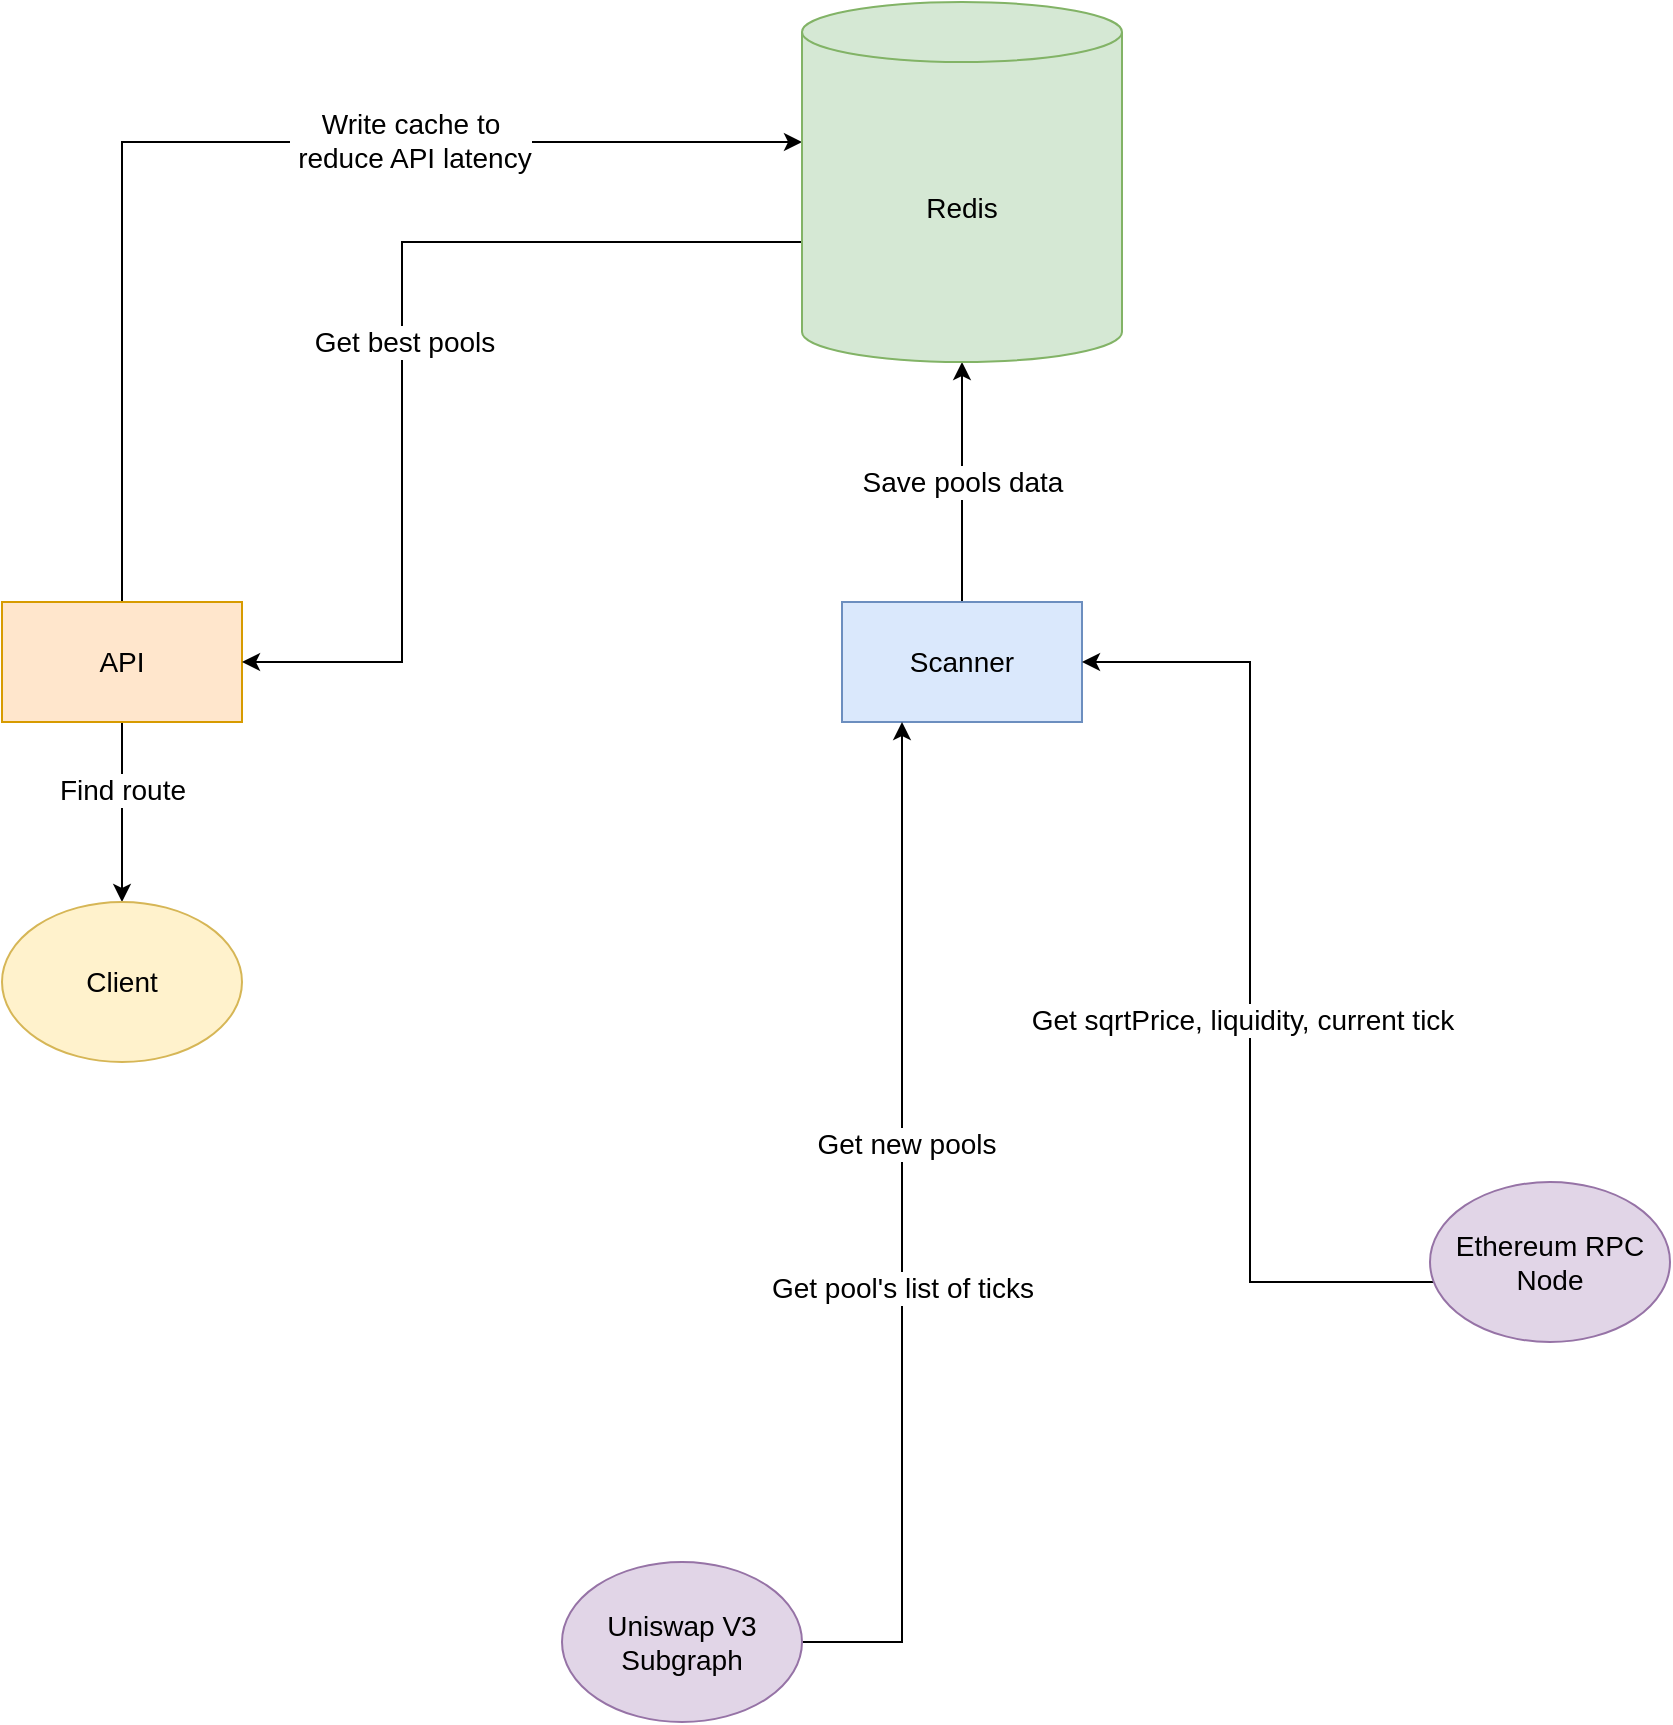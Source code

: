 <mxfile version="17.0.0" type="device"><diagram id="HBVK-ParE0HUTo6OX-VG" name="Page-1"><mxGraphModel dx="1298" dy="671" grid="1" gridSize="10" guides="1" tooltips="1" connect="1" arrows="1" fold="1" page="1" pageScale="1" pageWidth="850" pageHeight="1100" math="0" shadow="0"><root><mxCell id="0"/><mxCell id="1" parent="0"/><mxCell id="bmUio6feWec-6toOVSc--15" style="edgeStyle=orthogonalEdgeStyle;rounded=0;orthogonalLoop=1;jettySize=auto;html=1;entryX=0;entryY=0.389;entryDx=0;entryDy=0;entryPerimeter=0;fontSize=14;" parent="1" source="bmUio6feWec-6toOVSc--1" target="bmUio6feWec-6toOVSc--3" edge="1"><mxGeometry relative="1" as="geometry"><Array as="points"><mxPoint x="166" y="120"/></Array></mxGeometry></mxCell><mxCell id="bmUio6feWec-6toOVSc--18" value="Write cache to&lt;br&gt;&amp;nbsp;reduce API latency" style="edgeLabel;html=1;align=center;verticalAlign=middle;resizable=0;points=[];fontSize=14;" parent="bmUio6feWec-6toOVSc--15" vertex="1" connectable="0"><mxGeometry y="1" relative="1" as="geometry"><mxPoint x="89" as="offset"/></mxGeometry></mxCell><mxCell id="bmUio6feWec-6toOVSc--17" value="Find route" style="edgeStyle=orthogonalEdgeStyle;rounded=0;orthogonalLoop=1;jettySize=auto;html=1;entryX=0.5;entryY=0;entryDx=0;entryDy=0;verticalAlign=bottom;horizontal=1;fontSize=14;" parent="1" source="bmUio6feWec-6toOVSc--1" target="bmUio6feWec-6toOVSc--16" edge="1"><mxGeometry relative="1" as="geometry"/></mxCell><mxCell id="bmUio6feWec-6toOVSc--1" value="API" style="rounded=0;whiteSpace=wrap;html=1;fillColor=#ffe6cc;strokeColor=#d79b00;fontSize=14;" parent="1" vertex="1"><mxGeometry x="106" y="350" width="120" height="60" as="geometry"/></mxCell><mxCell id="bmUio6feWec-6toOVSc--8" value="Save pools data" style="edgeStyle=orthogonalEdgeStyle;rounded=0;orthogonalLoop=1;jettySize=auto;html=1;entryX=0.5;entryY=1;entryDx=0;entryDy=0;entryPerimeter=0;fontSize=14;" parent="1" source="bmUio6feWec-6toOVSc--2" target="bmUio6feWec-6toOVSc--3" edge="1"><mxGeometry relative="1" as="geometry"/></mxCell><mxCell id="bmUio6feWec-6toOVSc--2" value="Scanner" style="rounded=0;whiteSpace=wrap;html=1;fillColor=#dae8fc;strokeColor=#6c8ebf;fontSize=14;" parent="1" vertex="1"><mxGeometry x="526" y="350" width="120" height="60" as="geometry"/></mxCell><mxCell id="bmUio6feWec-6toOVSc--9" style="edgeStyle=orthogonalEdgeStyle;rounded=0;orthogonalLoop=1;jettySize=auto;html=1;exitX=0;exitY=0;exitDx=0;exitDy=127.5;exitPerimeter=0;entryX=1;entryY=0.5;entryDx=0;entryDy=0;fontSize=14;" parent="1" source="bmUio6feWec-6toOVSc--3" target="bmUio6feWec-6toOVSc--1" edge="1"><mxGeometry relative="1" as="geometry"><Array as="points"><mxPoint x="506" y="170"/><mxPoint x="306" y="170"/><mxPoint x="306" y="380"/></Array></mxGeometry></mxCell><mxCell id="bmUio6feWec-6toOVSc--19" value="Get best pools" style="edgeLabel;html=1;align=center;verticalAlign=middle;resizable=0;points=[];fontSize=14;" parent="bmUio6feWec-6toOVSc--9" vertex="1" connectable="0"><mxGeometry x="0.033" y="1" relative="1" as="geometry"><mxPoint as="offset"/></mxGeometry></mxCell><mxCell id="bmUio6feWec-6toOVSc--3" value="Redis" style="shape=cylinder3;whiteSpace=wrap;html=1;boundedLbl=1;backgroundOutline=1;size=15;fillColor=#d5e8d4;strokeColor=#82b366;fontSize=14;" parent="1" vertex="1"><mxGeometry x="506" y="50" width="160" height="180" as="geometry"/></mxCell><mxCell id="bmUio6feWec-6toOVSc--6" style="edgeStyle=orthogonalEdgeStyle;rounded=0;orthogonalLoop=1;jettySize=auto;html=1;entryX=0.25;entryY=1;entryDx=0;entryDy=0;horizontal=0;fontSize=14;" parent="1" source="bmUio6feWec-6toOVSc--4" target="bmUio6feWec-6toOVSc--2" edge="1"><mxGeometry relative="1" as="geometry"/></mxCell><mxCell id="bmUio6feWec-6toOVSc--20" value="Get new pools" style="edgeLabel;html=1;align=center;verticalAlign=bottom;resizable=0;points=[];horizontal=1;fontSize=14;" parent="bmUio6feWec-6toOVSc--6" vertex="1" connectable="0"><mxGeometry x="0.135" y="-2" relative="1" as="geometry"><mxPoint y="1" as="offset"/></mxGeometry></mxCell><mxCell id="fE5Jm6MTVywaHKGfmCbv-1" value="Get pool's list of ticks" style="edgeLabel;html=1;align=center;verticalAlign=middle;resizable=0;points=[];fontSize=14;" parent="bmUio6feWec-6toOVSc--6" vertex="1" connectable="0"><mxGeometry x="-0.11" relative="1" as="geometry"><mxPoint as="offset"/></mxGeometry></mxCell><mxCell id="bmUio6feWec-6toOVSc--4" value="Uniswap V3 Subgraph" style="ellipse;whiteSpace=wrap;html=1;fillColor=#e1d5e7;strokeColor=#9673a6;fontSize=14;" parent="1" vertex="1"><mxGeometry x="386" y="830" width="120" height="80" as="geometry"/></mxCell><mxCell id="bmUio6feWec-6toOVSc--7" style="edgeStyle=orthogonalEdgeStyle;rounded=0;orthogonalLoop=1;jettySize=auto;html=1;entryX=1;entryY=0.5;entryDx=0;entryDy=0;fontSize=14;" parent="1" source="bmUio6feWec-6toOVSc--5" target="bmUio6feWec-6toOVSc--2" edge="1"><mxGeometry relative="1" as="geometry"><Array as="points"><mxPoint x="730" y="690"/><mxPoint x="730" y="380"/></Array></mxGeometry></mxCell><mxCell id="bmUio6feWec-6toOVSc--21" value="Get sqrtPrice, liquidity, current tick" style="edgeLabel;html=1;align=center;verticalAlign=middle;resizable=0;points=[];horizontal=1;fontSize=14;" parent="bmUio6feWec-6toOVSc--7" vertex="1" connectable="0"><mxGeometry x="0.488" relative="1" as="geometry"><mxPoint x="-4" y="138" as="offset"/></mxGeometry></mxCell><mxCell id="bmUio6feWec-6toOVSc--5" value="Ethereum RPC Node" style="ellipse;whiteSpace=wrap;html=1;fillColor=#e1d5e7;strokeColor=#9673a6;fontSize=14;" parent="1" vertex="1"><mxGeometry x="820" y="640" width="120" height="80" as="geometry"/></mxCell><mxCell id="bmUio6feWec-6toOVSc--16" value="Client" style="ellipse;whiteSpace=wrap;html=1;fillColor=#fff2cc;strokeColor=#d6b656;fontSize=14;" parent="1" vertex="1"><mxGeometry x="106" y="500" width="120" height="80" as="geometry"/></mxCell></root></mxGraphModel></diagram></mxfile>